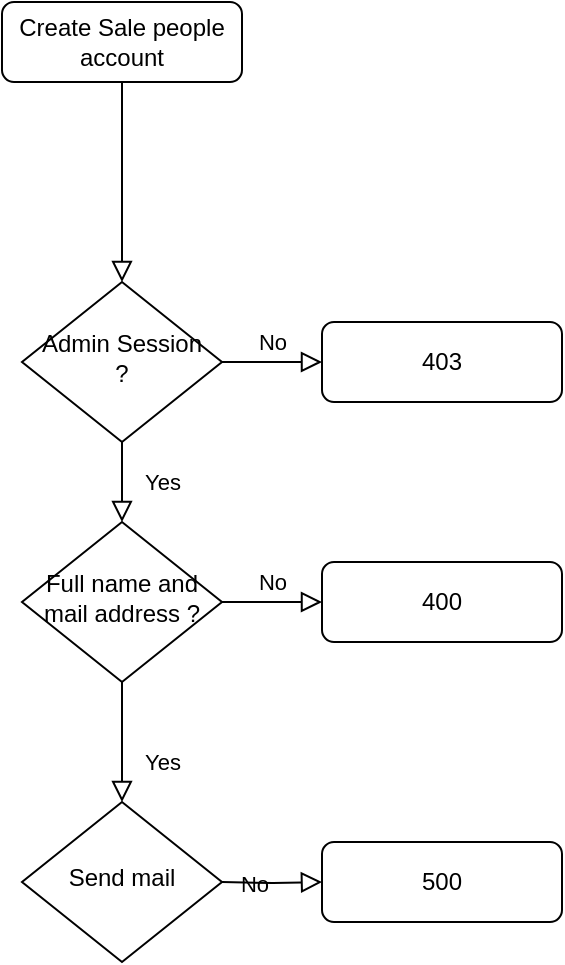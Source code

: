 <mxfile version="22.1.5" type="device" pages="7">
  <diagram id="C5RBs43oDa-KdzZeNtuy" name="Create user account">
    <mxGraphModel dx="1050" dy="534" grid="1" gridSize="10" guides="1" tooltips="1" connect="1" arrows="1" fold="1" page="1" pageScale="1" pageWidth="827" pageHeight="1169" math="0" shadow="0">
      <root>
        <mxCell id="WIyWlLk6GJQsqaUBKTNV-0" />
        <mxCell id="WIyWlLk6GJQsqaUBKTNV-1" parent="WIyWlLk6GJQsqaUBKTNV-0" />
        <mxCell id="WIyWlLk6GJQsqaUBKTNV-2" value="" style="rounded=0;html=1;jettySize=auto;orthogonalLoop=1;fontSize=11;endArrow=block;endFill=0;endSize=8;strokeWidth=1;shadow=0;labelBackgroundColor=none;edgeStyle=orthogonalEdgeStyle;" parent="WIyWlLk6GJQsqaUBKTNV-1" source="WIyWlLk6GJQsqaUBKTNV-3" target="WIyWlLk6GJQsqaUBKTNV-6" edge="1">
          <mxGeometry relative="1" as="geometry" />
        </mxCell>
        <mxCell id="WIyWlLk6GJQsqaUBKTNV-3" value="Create Sale people account" style="rounded=1;whiteSpace=wrap;html=1;fontSize=12;glass=0;strokeWidth=1;shadow=0;" parent="WIyWlLk6GJQsqaUBKTNV-1" vertex="1">
          <mxGeometry x="160" y="30" width="120" height="40" as="geometry" />
        </mxCell>
        <mxCell id="WIyWlLk6GJQsqaUBKTNV-4" value="Yes" style="rounded=0;html=1;jettySize=auto;orthogonalLoop=1;fontSize=11;endArrow=block;endFill=0;endSize=8;strokeWidth=1;shadow=0;labelBackgroundColor=none;edgeStyle=orthogonalEdgeStyle;" parent="WIyWlLk6GJQsqaUBKTNV-1" source="WIyWlLk6GJQsqaUBKTNV-6" target="WIyWlLk6GJQsqaUBKTNV-10" edge="1">
          <mxGeometry y="20" relative="1" as="geometry">
            <mxPoint as="offset" />
          </mxGeometry>
        </mxCell>
        <mxCell id="WIyWlLk6GJQsqaUBKTNV-5" value="No" style="edgeStyle=orthogonalEdgeStyle;rounded=0;html=1;jettySize=auto;orthogonalLoop=1;fontSize=11;endArrow=block;endFill=0;endSize=8;strokeWidth=1;shadow=0;labelBackgroundColor=none;" parent="WIyWlLk6GJQsqaUBKTNV-1" source="WIyWlLk6GJQsqaUBKTNV-6" target="WIyWlLk6GJQsqaUBKTNV-7" edge="1">
          <mxGeometry y="10" relative="1" as="geometry">
            <mxPoint as="offset" />
          </mxGeometry>
        </mxCell>
        <mxCell id="WIyWlLk6GJQsqaUBKTNV-6" value="Admin Session ?" style="rhombus;whiteSpace=wrap;html=1;shadow=0;fontFamily=Helvetica;fontSize=12;align=center;strokeWidth=1;spacing=6;spacingTop=-4;" parent="WIyWlLk6GJQsqaUBKTNV-1" vertex="1">
          <mxGeometry x="170" y="170" width="100" height="80" as="geometry" />
        </mxCell>
        <mxCell id="WIyWlLk6GJQsqaUBKTNV-7" value="403" style="rounded=1;whiteSpace=wrap;html=1;fontSize=12;glass=0;strokeWidth=1;shadow=0;" parent="WIyWlLk6GJQsqaUBKTNV-1" vertex="1">
          <mxGeometry x="320" y="190" width="120" height="40" as="geometry" />
        </mxCell>
        <mxCell id="WIyWlLk6GJQsqaUBKTNV-8" value="Yes" style="rounded=0;html=1;jettySize=auto;orthogonalLoop=1;fontSize=11;endArrow=block;endFill=0;endSize=8;strokeWidth=1;shadow=0;labelBackgroundColor=none;edgeStyle=orthogonalEdgeStyle;" parent="WIyWlLk6GJQsqaUBKTNV-1" source="WIyWlLk6GJQsqaUBKTNV-10" edge="1">
          <mxGeometry x="0.333" y="20" relative="1" as="geometry">
            <mxPoint as="offset" />
            <mxPoint x="220" y="430" as="targetPoint" />
          </mxGeometry>
        </mxCell>
        <mxCell id="WIyWlLk6GJQsqaUBKTNV-9" value="No" style="edgeStyle=orthogonalEdgeStyle;rounded=0;html=1;jettySize=auto;orthogonalLoop=1;fontSize=11;endArrow=block;endFill=0;endSize=8;strokeWidth=1;shadow=0;labelBackgroundColor=none;" parent="WIyWlLk6GJQsqaUBKTNV-1" source="WIyWlLk6GJQsqaUBKTNV-10" target="WIyWlLk6GJQsqaUBKTNV-12" edge="1">
          <mxGeometry x="0.006" y="10" relative="1" as="geometry">
            <mxPoint as="offset" />
          </mxGeometry>
        </mxCell>
        <mxCell id="WIyWlLk6GJQsqaUBKTNV-10" value="Full name and mail address ?" style="rhombus;whiteSpace=wrap;html=1;shadow=0;fontFamily=Helvetica;fontSize=12;align=center;strokeWidth=1;spacing=6;spacingTop=-4;" parent="WIyWlLk6GJQsqaUBKTNV-1" vertex="1">
          <mxGeometry x="170" y="290" width="100" height="80" as="geometry" />
        </mxCell>
        <mxCell id="WIyWlLk6GJQsqaUBKTNV-12" value="400" style="rounded=1;whiteSpace=wrap;html=1;fontSize=12;glass=0;strokeWidth=1;shadow=0;" parent="WIyWlLk6GJQsqaUBKTNV-1" vertex="1">
          <mxGeometry x="320" y="310" width="120" height="40" as="geometry" />
        </mxCell>
        <mxCell id="y0VJnp0ouGgfrVpqidaZ-0" value="Send mail" style="rhombus;whiteSpace=wrap;html=1;shadow=0;fontFamily=Helvetica;fontSize=12;align=center;strokeWidth=1;spacing=6;spacingTop=-4;" parent="WIyWlLk6GJQsqaUBKTNV-1" vertex="1">
          <mxGeometry x="170" y="430" width="100" height="80" as="geometry" />
        </mxCell>
        <mxCell id="y0VJnp0ouGgfrVpqidaZ-1" value="No" style="edgeStyle=orthogonalEdgeStyle;rounded=0;html=1;jettySize=auto;orthogonalLoop=1;fontSize=11;endArrow=block;endFill=0;endSize=8;strokeWidth=1;shadow=0;labelBackgroundColor=none;" parent="WIyWlLk6GJQsqaUBKTNV-1" target="y0VJnp0ouGgfrVpqidaZ-2" edge="1">
          <mxGeometry x="0.006" y="10" relative="1" as="geometry">
            <mxPoint as="offset" />
            <mxPoint x="270" y="470" as="sourcePoint" />
          </mxGeometry>
        </mxCell>
        <mxCell id="y0VJnp0ouGgfrVpqidaZ-2" value="500" style="rounded=1;whiteSpace=wrap;html=1;fontSize=12;glass=0;strokeWidth=1;shadow=0;" parent="WIyWlLk6GJQsqaUBKTNV-1" vertex="1">
          <mxGeometry x="320" y="450" width="120" height="40" as="geometry" />
        </mxCell>
      </root>
    </mxGraphModel>
  </diagram>
  <diagram id="zBf0lSowG8r_WJAcvTYz" name="Account management">
    <mxGraphModel dx="1900" dy="1634" grid="1" gridSize="10" guides="1" tooltips="1" connect="1" arrows="1" fold="1" page="1" pageScale="1" pageWidth="850" pageHeight="1100" math="0" shadow="0">
      <root>
        <mxCell id="0" />
        <mxCell id="1" parent="0" />
        <mxCell id="GoSusO9SG4Zr40ddCiW3-1" value="Create User Account&lt;br&gt;INPUT: Full name, email&lt;br&gt;OUTPUT: message" style="rounded=1;whiteSpace=wrap;html=1;" parent="1" vertex="1">
          <mxGeometry x="-770" y="-320" width="120" height="60" as="geometry" />
        </mxCell>
        <mxCell id="f0DTv-QLwaSAV5kTDhEp-1" value="Send validate mail&lt;br&gt;INPUT: User ID&lt;br&gt;OUTPUT: message" style="rounded=1;whiteSpace=wrap;html=1;" parent="1" vertex="1">
          <mxGeometry x="-630" y="-320" width="120" height="60" as="geometry" />
        </mxCell>
        <mxCell id="f0DTv-QLwaSAV5kTDhEp-2" value="Validate Account&lt;br&gt;INPUT: User ID&lt;br&gt;OUTPUT: message" style="rounded=1;whiteSpace=wrap;html=1;" parent="1" vertex="1">
          <mxGeometry x="-490" y="-320" width="120" height="60" as="geometry" />
        </mxCell>
        <mxCell id="f0DTv-QLwaSAV5kTDhEp-3" value="Login&lt;br&gt;INPUT: username, password&lt;br&gt;OUTPUT: message" style="rounded=1;whiteSpace=wrap;html=1;" parent="1" vertex="1">
          <mxGeometry x="-350" y="-320" width="120" height="60" as="geometry" />
        </mxCell>
        <mxCell id="f0DTv-QLwaSAV5kTDhEp-4" value="Change info&lt;br&gt;INPUT: new password, picture&lt;br&gt;OUTPUT: message" style="rounded=1;whiteSpace=wrap;html=1;" parent="1" vertex="1">
          <mxGeometry x="-210" y="-320" width="120" height="60" as="geometry" />
        </mxCell>
        <mxCell id="f0DTv-QLwaSAV5kTDhEp-5" value="Get employees&lt;br&gt;INPUT: nothing&lt;br&gt;OUTPUT: list of all employees" style="rounded=1;whiteSpace=wrap;html=1;" parent="1" vertex="1">
          <mxGeometry x="-70" y="-320" width="120" height="60" as="geometry" />
        </mxCell>
        <mxCell id="f0DTv-QLwaSAV5kTDhEp-6" value="Get employee&lt;br&gt;INPUT: employee ID&lt;br&gt;OUTPUT: detail of that employee" style="rounded=1;whiteSpace=wrap;html=1;" parent="1" vertex="1">
          <mxGeometry x="70" y="-320" width="120" height="60" as="geometry" />
        </mxCell>
        <mxCell id="f0DTv-QLwaSAV5kTDhEp-7" value="Lock-unlock account&lt;br&gt;INPUT: employee ID&lt;br&gt;OUTPUT: new status of employee" style="rounded=1;whiteSpace=wrap;html=1;" parent="1" vertex="1">
          <mxGeometry x="210" y="-320" width="120" height="60" as="geometry" />
        </mxCell>
      </root>
    </mxGraphModel>
  </diagram>
  <diagram id="v46XkRBTq_MGXwvM4TGZ" name="Flow chart">
    <mxGraphModel dx="1313" dy="668" grid="1" gridSize="10" guides="1" tooltips="1" connect="1" arrows="1" fold="1" page="1" pageScale="1" pageWidth="850" pageHeight="1100" math="0" shadow="0">
      <root>
        <mxCell id="0" />
        <mxCell id="1" parent="0" />
        <mxCell id="lpzaVv8z84PRBy_t_nVB-6" value="" style="edgeStyle=orthogonalEdgeStyle;rounded=0;orthogonalLoop=1;jettySize=auto;html=1;" parent="1" source="lpzaVv8z84PRBy_t_nVB-2" target="lpzaVv8z84PRBy_t_nVB-5" edge="1">
          <mxGeometry relative="1" as="geometry" />
        </mxCell>
        <mxCell id="lpzaVv8z84PRBy_t_nVB-7" value="No" style="edgeLabel;html=1;align=center;verticalAlign=middle;resizable=0;points=[];" parent="lpzaVv8z84PRBy_t_nVB-6" vertex="1" connectable="0">
          <mxGeometry x="-0.073" relative="1" as="geometry">
            <mxPoint as="offset" />
          </mxGeometry>
        </mxCell>
        <mxCell id="UxDitPDi1wDUni5hOBnU-2" value="" style="edgeStyle=orthogonalEdgeStyle;rounded=0;orthogonalLoop=1;jettySize=auto;html=1;" parent="1" source="lpzaVv8z84PRBy_t_nVB-2" edge="1">
          <mxGeometry relative="1" as="geometry">
            <mxPoint x="90" y="340" as="targetPoint" />
          </mxGeometry>
        </mxCell>
        <mxCell id="UxDitPDi1wDUni5hOBnU-3" value="Yes" style="edgeLabel;html=1;align=center;verticalAlign=middle;resizable=0;points=[];" parent="UxDitPDi1wDUni5hOBnU-2" vertex="1" connectable="0">
          <mxGeometry x="-0.058" y="-2" relative="1" as="geometry">
            <mxPoint as="offset" />
          </mxGeometry>
        </mxCell>
        <mxCell id="lpzaVv8z84PRBy_t_nVB-2" value="Correct info ?&lt;br&gt;" style="rhombus;whiteSpace=wrap;html=1;" parent="1" vertex="1">
          <mxGeometry x="50" y="180" width="80" height="80" as="geometry" />
        </mxCell>
        <mxCell id="lpzaVv8z84PRBy_t_nVB-5" value="Reject" style="rounded=1;whiteSpace=wrap;html=1;" parent="1" vertex="1">
          <mxGeometry x="230" y="190" width="120" height="60" as="geometry" />
        </mxCell>
        <mxCell id="DezQBStHPGag5F5p0LfD-16" style="edgeStyle=orthogonalEdgeStyle;rounded=0;orthogonalLoop=1;jettySize=auto;html=1;entryX=0.5;entryY=0;entryDx=0;entryDy=0;" edge="1" parent="1" source="DezQBStHPGag5F5p0LfD-17" target="DezQBStHPGag5F5p0LfD-22">
          <mxGeometry relative="1" as="geometry" />
        </mxCell>
        <mxCell id="DezQBStHPGag5F5p0LfD-17" value="Change Info" style="rounded=1;whiteSpace=wrap;html=1;" vertex="1" parent="1">
          <mxGeometry x="400" y="50" width="120" height="60" as="geometry" />
        </mxCell>
        <mxCell id="DezQBStHPGag5F5p0LfD-18" value="" style="edgeStyle=orthogonalEdgeStyle;rounded=0;orthogonalLoop=1;jettySize=auto;html=1;" edge="1" parent="1" source="DezQBStHPGag5F5p0LfD-22" target="DezQBStHPGag5F5p0LfD-23">
          <mxGeometry relative="1" as="geometry" />
        </mxCell>
        <mxCell id="DezQBStHPGag5F5p0LfD-19" value="No" style="edgeLabel;html=1;align=center;verticalAlign=middle;resizable=0;points=[];" vertex="1" connectable="0" parent="DezQBStHPGag5F5p0LfD-18">
          <mxGeometry x="-0.093" y="2" relative="1" as="geometry">
            <mxPoint as="offset" />
          </mxGeometry>
        </mxCell>
        <mxCell id="DezQBStHPGag5F5p0LfD-20" value="" style="edgeStyle=orthogonalEdgeStyle;rounded=0;orthogonalLoop=1;jettySize=auto;html=1;" edge="1" parent="1" source="DezQBStHPGag5F5p0LfD-22" target="DezQBStHPGag5F5p0LfD-28">
          <mxGeometry relative="1" as="geometry" />
        </mxCell>
        <mxCell id="DezQBStHPGag5F5p0LfD-21" value="Yes" style="edgeLabel;html=1;align=center;verticalAlign=middle;resizable=0;points=[];" vertex="1" connectable="0" parent="DezQBStHPGag5F5p0LfD-20">
          <mxGeometry x="-0.215" y="-2" relative="1" as="geometry">
            <mxPoint as="offset" />
          </mxGeometry>
        </mxCell>
        <mxCell id="DezQBStHPGag5F5p0LfD-22" value="user or admin ?" style="rhombus;whiteSpace=wrap;html=1;" vertex="1" parent="1">
          <mxGeometry x="420" y="180" width="80" height="80" as="geometry" />
        </mxCell>
        <mxCell id="DezQBStHPGag5F5p0LfD-23" value="Reject" style="rounded=1;whiteSpace=wrap;html=1;" vertex="1" parent="1">
          <mxGeometry x="600" y="190" width="120" height="60" as="geometry" />
        </mxCell>
        <mxCell id="DezQBStHPGag5F5p0LfD-24" value="" style="edgeStyle=orthogonalEdgeStyle;rounded=0;orthogonalLoop=1;jettySize=auto;html=1;" edge="1" parent="1" source="DezQBStHPGag5F5p0LfD-28" target="DezQBStHPGag5F5p0LfD-29">
          <mxGeometry relative="1" as="geometry" />
        </mxCell>
        <mxCell id="DezQBStHPGag5F5p0LfD-25" value="No" style="edgeLabel;html=1;align=center;verticalAlign=middle;resizable=0;points=[];" vertex="1" connectable="0" parent="DezQBStHPGag5F5p0LfD-24">
          <mxGeometry x="-0.073" relative="1" as="geometry">
            <mxPoint as="offset" />
          </mxGeometry>
        </mxCell>
        <mxCell id="DezQBStHPGag5F5p0LfD-26" value="" style="edgeStyle=orthogonalEdgeStyle;rounded=0;orthogonalLoop=1;jettySize=auto;html=1;" edge="1" parent="1" source="DezQBStHPGag5F5p0LfD-28" target="DezQBStHPGag5F5p0LfD-30">
          <mxGeometry relative="1" as="geometry" />
        </mxCell>
        <mxCell id="DezQBStHPGag5F5p0LfD-27" value="Yes" style="edgeLabel;html=1;align=center;verticalAlign=middle;resizable=0;points=[];" vertex="1" connectable="0" parent="DezQBStHPGag5F5p0LfD-26">
          <mxGeometry x="-0.058" y="-2" relative="1" as="geometry">
            <mxPoint as="offset" />
          </mxGeometry>
        </mxCell>
        <mxCell id="DezQBStHPGag5F5p0LfD-28" value="correct old password ?" style="rhombus;whiteSpace=wrap;html=1;" vertex="1" parent="1">
          <mxGeometry x="420" y="320" width="80" height="80" as="geometry" />
        </mxCell>
        <mxCell id="DezQBStHPGag5F5p0LfD-29" value="Reject" style="rounded=1;whiteSpace=wrap;html=1;" vertex="1" parent="1">
          <mxGeometry x="600" y="330" width="120" height="60" as="geometry" />
        </mxCell>
        <mxCell id="DezQBStHPGag5F5p0LfD-32" value="" style="edgeStyle=orthogonalEdgeStyle;rounded=0;orthogonalLoop=1;jettySize=auto;html=1;" edge="1" parent="1" source="DezQBStHPGag5F5p0LfD-30" target="DezQBStHPGag5F5p0LfD-31">
          <mxGeometry relative="1" as="geometry" />
        </mxCell>
        <mxCell id="DezQBStHPGag5F5p0LfD-30" value="change password" style="rhombus;whiteSpace=wrap;html=1;" vertex="1" parent="1">
          <mxGeometry x="420" y="450" width="80" height="80" as="geometry" />
        </mxCell>
        <mxCell id="DezQBStHPGag5F5p0LfD-34" value="" style="edgeStyle=orthogonalEdgeStyle;rounded=0;orthogonalLoop=1;jettySize=auto;html=1;" edge="1" parent="1" source="DezQBStHPGag5F5p0LfD-31" target="DezQBStHPGag5F5p0LfD-33">
          <mxGeometry relative="1" as="geometry" />
        </mxCell>
        <mxCell id="DezQBStHPGag5F5p0LfD-35" value="No" style="edgeLabel;html=1;align=center;verticalAlign=middle;resizable=0;points=[];" vertex="1" connectable="0" parent="DezQBStHPGag5F5p0LfD-34">
          <mxGeometry x="-0.093" y="1" relative="1" as="geometry">
            <mxPoint as="offset" />
          </mxGeometry>
        </mxCell>
        <mxCell id="DezQBStHPGag5F5p0LfD-37" value="" style="edgeStyle=orthogonalEdgeStyle;rounded=0;orthogonalLoop=1;jettySize=auto;html=1;" edge="1" parent="1" source="DezQBStHPGag5F5p0LfD-31" target="DezQBStHPGag5F5p0LfD-36">
          <mxGeometry relative="1" as="geometry" />
        </mxCell>
        <mxCell id="DezQBStHPGag5F5p0LfD-31" value="image ?" style="rhombus;whiteSpace=wrap;html=1;" vertex="1" parent="1">
          <mxGeometry x="420" y="570" width="80" height="80" as="geometry" />
        </mxCell>
        <mxCell id="DezQBStHPGag5F5p0LfD-33" value="delete cookie (FE)&lt;br&gt;and return OK message" style="rounded=1;whiteSpace=wrap;html=1;" vertex="1" parent="1">
          <mxGeometry x="600" y="580" width="120" height="60" as="geometry" />
        </mxCell>
        <mxCell id="DezQBStHPGag5F5p0LfD-39" value="" style="edgeStyle=orthogonalEdgeStyle;rounded=0;orthogonalLoop=1;jettySize=auto;html=1;" edge="1" parent="1" source="DezQBStHPGag5F5p0LfD-36" target="DezQBStHPGag5F5p0LfD-38">
          <mxGeometry relative="1" as="geometry" />
        </mxCell>
        <mxCell id="DezQBStHPGag5F5p0LfD-36" value="Change image" style="rhombus;whiteSpace=wrap;html=1;" vertex="1" parent="1">
          <mxGeometry x="420" y="700" width="80" height="80" as="geometry" />
        </mxCell>
        <mxCell id="DezQBStHPGag5F5p0LfD-38" value="Return new data" style="rhombus;whiteSpace=wrap;html=1;" vertex="1" parent="1">
          <mxGeometry x="390" y="840" width="140" height="140" as="geometry" />
        </mxCell>
        <mxCell id="b8axCxzUsfbwDjh7VpHQ-3" value="" style="edgeStyle=orthogonalEdgeStyle;rounded=0;orthogonalLoop=1;jettySize=auto;html=1;" edge="1" parent="1" source="b8axCxzUsfbwDjh7VpHQ-1" target="b8axCxzUsfbwDjh7VpHQ-2">
          <mxGeometry relative="1" as="geometry" />
        </mxCell>
        <mxCell id="b8axCxzUsfbwDjh7VpHQ-4" value="other" style="edgeLabel;html=1;align=center;verticalAlign=middle;resizable=0;points=[];" vertex="1" connectable="0" parent="b8axCxzUsfbwDjh7VpHQ-3">
          <mxGeometry x="-0.2" y="3" relative="1" as="geometry">
            <mxPoint as="offset" />
          </mxGeometry>
        </mxCell>
        <mxCell id="b8axCxzUsfbwDjh7VpHQ-6" value="" style="edgeStyle=orthogonalEdgeStyle;rounded=0;orthogonalLoop=1;jettySize=auto;html=1;" edge="1" parent="1" source="b8axCxzUsfbwDjh7VpHQ-1" target="b8axCxzUsfbwDjh7VpHQ-5">
          <mxGeometry relative="1" as="geometry" />
        </mxCell>
        <mxCell id="b8axCxzUsfbwDjh7VpHQ-7" value="active" style="edgeLabel;html=1;align=center;verticalAlign=middle;resizable=0;points=[];" vertex="1" connectable="0" parent="b8axCxzUsfbwDjh7VpHQ-6">
          <mxGeometry x="-0.1" relative="1" as="geometry">
            <mxPoint y="-1" as="offset" />
          </mxGeometry>
        </mxCell>
        <mxCell id="b8axCxzUsfbwDjh7VpHQ-1" value="Status" style="rhombus;whiteSpace=wrap;html=1;" vertex="1" parent="1">
          <mxGeometry x="50" y="340" width="80" height="80" as="geometry" />
        </mxCell>
        <mxCell id="b8axCxzUsfbwDjh7VpHQ-2" value="Reject" style="rounded=1;whiteSpace=wrap;html=1;" vertex="1" parent="1">
          <mxGeometry x="230" y="350" width="120" height="60" as="geometry" />
        </mxCell>
        <mxCell id="b8axCxzUsfbwDjh7VpHQ-5" value="Return template" style="ellipse;whiteSpace=wrap;html=1;aspect=fixed;" vertex="1" parent="1">
          <mxGeometry x="50" y="480" width="80" height="80" as="geometry" />
        </mxCell>
        <mxCell id="b8axCxzUsfbwDjh7VpHQ-9" value="" style="edgeStyle=orthogonalEdgeStyle;rounded=0;orthogonalLoop=1;jettySize=auto;html=1;" edge="1" parent="1" source="b8axCxzUsfbwDjh7VpHQ-8" target="lpzaVv8z84PRBy_t_nVB-2">
          <mxGeometry relative="1" as="geometry" />
        </mxCell>
        <mxCell id="b8axCxzUsfbwDjh7VpHQ-8" value="Login" style="ellipse;whiteSpace=wrap;html=1;aspect=fixed;" vertex="1" parent="1">
          <mxGeometry x="50" y="30" width="80" height="80" as="geometry" />
        </mxCell>
      </root>
    </mxGraphModel>
  </diagram>
  <diagram id="lmrSEQbsozxH6MtXO-Lk" name="Product management">
    <mxGraphModel dx="1050" dy="534" grid="1" gridSize="10" guides="1" tooltips="1" connect="1" arrows="1" fold="1" page="1" pageScale="1" pageWidth="850" pageHeight="1100" math="0" shadow="0">
      <root>
        <mxCell id="0" />
        <mxCell id="1" parent="0" />
        <mxCell id="adLidq6sqgSigzFnLdhb-1" value="CRU product&lt;br&gt;INPUT: ID&lt;br&gt;OUTPUT: ..." style="rounded=1;whiteSpace=wrap;html=1;" parent="1" vertex="1">
          <mxGeometry x="40" y="170" width="120" height="60" as="geometry" />
        </mxCell>
        <mxCell id="Xi84JvzZu3FYEeY-OYv7-1" value="Delete product" style="rounded=1;whiteSpace=wrap;html=1;" parent="1" vertex="1">
          <mxGeometry x="190" y="170" width="120" height="60" as="geometry" />
        </mxCell>
      </root>
    </mxGraphModel>
  </diagram>
  <diagram id="icJjTVslmV0qABothGH3" name="Customer management">
    <mxGraphModel dx="1050" dy="534" grid="1" gridSize="10" guides="1" tooltips="1" connect="1" arrows="1" fold="1" page="1" pageScale="1" pageWidth="850" pageHeight="1100" math="0" shadow="0">
      <root>
        <mxCell id="0" />
        <mxCell id="1" parent="0" />
        <mxCell id="bjyp6XcPwBSdh9_LTy-f-1" value="Create customer account&lt;br&gt;INPUT: name, phone number, address&lt;br&gt;OUPTUT: message" style="rounded=1;whiteSpace=wrap;html=1;" parent="1" vertex="1">
          <mxGeometry x="80" y="160" width="150" height="80" as="geometry" />
        </mxCell>
        <mxCell id="bjyp6XcPwBSdh9_LTy-f-3" value="Search customer&lt;br&gt;INPUT: phone number&lt;br&gt;OUPTUT: name, address" style="rounded=1;whiteSpace=wrap;html=1;" parent="1" vertex="1">
          <mxGeometry x="260" y="160" width="150" height="80" as="geometry" />
        </mxCell>
        <mxCell id="bjyp6XcPwBSdh9_LTy-f-4" value="View order&lt;br&gt;INPUT: phone number&lt;br&gt;OUPTUT: order" style="rounded=1;whiteSpace=wrap;html=1;" parent="1" vertex="1">
          <mxGeometry x="440" y="160" width="150" height="80" as="geometry" />
        </mxCell>
        <mxCell id="bjyp6XcPwBSdh9_LTy-f-5" value="View detail order&lt;br&gt;INPUT: order ID&lt;br&gt;OUPTUT: detail order" style="rounded=1;whiteSpace=wrap;html=1;" parent="1" vertex="1">
          <mxGeometry x="620" y="160" width="150" height="80" as="geometry" />
        </mxCell>
      </root>
    </mxGraphModel>
  </diagram>
  <diagram id="ENd9ZkO_COkJ-xM-uuWC" name="Transaction processing">
    <mxGraphModel dx="1050" dy="534" grid="1" gridSize="10" guides="1" tooltips="1" connect="1" arrows="1" fold="1" page="1" pageScale="1" pageWidth="850" pageHeight="1100" math="0" shadow="0">
      <root>
        <mxCell id="0" />
        <mxCell id="1" parent="0" />
        <mxCell id="DDET_pDUqbXMEU2OMI0F-1" value="Add, Remove product to order by barcode or ID&lt;br&gt;INPUT: barcode&lt;br&gt;OUTPUT: new order detail" style="rounded=1;whiteSpace=wrap;html=1;" parent="1" vertex="1">
          <mxGeometry x="60" y="180" width="170" height="100" as="geometry" />
        </mxCell>
        <mxCell id="DDET_pDUqbXMEU2OMI0F-2" value="Search product by name INPUT: barcode&lt;br&gt;OUTPUT: new order detail" style="rounded=1;whiteSpace=wrap;html=1;" parent="1" vertex="1">
          <mxGeometry x="270" y="180" width="170" height="100" as="geometry" />
        </mxCell>
        <mxCell id="Fc_9BV7XqErYYCygrjpW-1" value="Payment&lt;br&gt;INPUT: order ID&lt;br&gt;OUTPUT: new bill" style="rounded=1;whiteSpace=wrap;html=1;" parent="1" vertex="1">
          <mxGeometry x="470" y="180" width="170" height="100" as="geometry" />
        </mxCell>
        <mxCell id="Fc_9BV7XqErYYCygrjpW-4" value="Print invoice&lt;br&gt;INPUT: phone number or name and address&lt;br&gt;OUTPUT: pdf file" style="rounded=1;whiteSpace=wrap;html=1;" parent="1" vertex="1">
          <mxGeometry x="60" y="310" width="170" height="100" as="geometry" />
        </mxCell>
      </root>
    </mxGraphModel>
  </diagram>
  <diagram id="NLX_ZGbSm84Cqq4Tbomj" name="Not employ yet function">
    <mxGraphModel dx="1050" dy="534" grid="1" gridSize="10" guides="1" tooltips="1" connect="1" arrows="1" fold="1" page="1" pageScale="1" pageWidth="850" pageHeight="1100" math="0" shadow="0">
      <root>
        <mxCell id="0" />
        <mxCell id="1" parent="0" />
        <mxCell id="KPVqbz475FF1oAjg_bdV-1" value="view sale information of employee&lt;span id=&quot;docs-internal-guid-268f9bd4-7fff-d465-446e-af136aed6c9e&quot;&gt;&lt;/span&gt;" style="rounded=1;whiteSpace=wrap;html=1;" vertex="1" parent="1">
          <mxGeometry x="130" y="110" width="120" height="60" as="geometry" />
        </mxCell>
      </root>
    </mxGraphModel>
  </diagram>
</mxfile>
